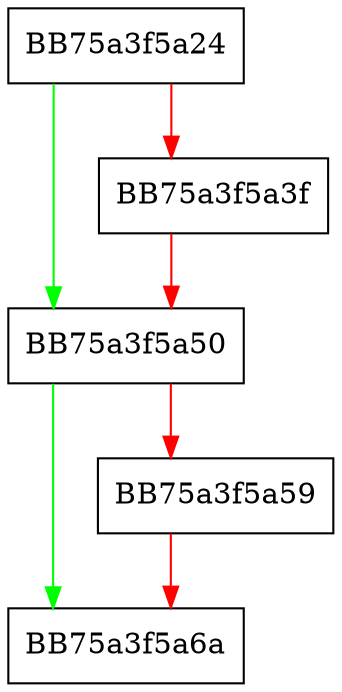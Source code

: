 digraph Close {
  node [shape="box"];
  graph [splines=ortho];
  BB75a3f5a24 -> BB75a3f5a50 [color="green"];
  BB75a3f5a24 -> BB75a3f5a3f [color="red"];
  BB75a3f5a3f -> BB75a3f5a50 [color="red"];
  BB75a3f5a50 -> BB75a3f5a6a [color="green"];
  BB75a3f5a50 -> BB75a3f5a59 [color="red"];
  BB75a3f5a59 -> BB75a3f5a6a [color="red"];
}